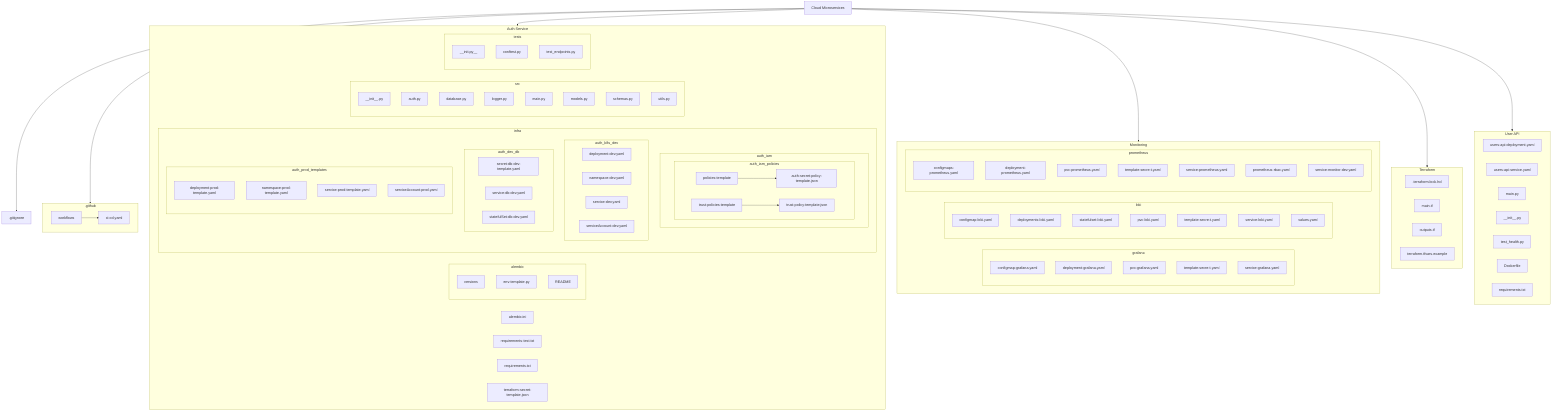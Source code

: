 flowchart TD
    cloud[Cloud Microservices]

    subgraph github[".github"]
        workflows --> ci_cd[ci-cd.yaml]
    end

    subgraph auth_service["Auth Service"]
        subgraph alembic
            versions[versions]
            env_template[env-template.py]
            readme_alembic[README]
        end
        subgraph infra
            subgraph auth_iam
                subgraph auth_iam_policies
                    policies_template[policies-template]
                    auth_secret_policy[auth-secret-policy-template.json]
                    trust_policies[trust-policies-template]
                    trust_policy[trust-policy-template.json]
                    policies_template --> auth_secret_policy
                    trust_policies --> trust_policy
                end
            end
            subgraph auth_k8s_dev
                deployment_dev[deployment-dev.yaml]
                namespace_dev[namespace-dev.yaml]
                service_dev[service-dev.yaml]
                serviceAccount_dev[serviceAccount-dev.yaml]
            end
            subgraph auth_dev_db
                secret_db[secret-db-dev-template.yaml]
                service_db[service-db-dev.yaml]
                statefulset_db[statefulSet-db-dev.yaml]
            end
            subgraph auth_prod_templates
                deployment_prod[deployment-prod-template.yaml]
                namespace_prod[namespace-prod-template.yaml]
                service_prod[service-prod-template.yaml]
                serviceAccount_prod[serviceAccount-prod.yaml]
            end
        end
        subgraph src
            init_src[__init__.py]
            auth_py[auth.py]
            database_py[database.py]
            logger_py[logger.py]
            main_py[main.py]
            models_py[models.py]
            schemas_py[schemas.py]
            utils_py[utils.py]
        end
        subgraph tests
            init_tests[__init.py__]
            conftest[conftest.py]
            test_endpoints[test_endpoints.py]
        end
        alembic_ini[alembic.ini]
        requirements_test[requirements-test.txt]
        requirements[requirements.txt]
        terraform_secret[terraform-secret-template.json]
    end

    subgraph monitoring["Monitoring"]
        subgraph grafana
            configmap_grafana[configmap-grafana.yaml]
            deployment_grafana[deployment-grafana.yaml]
            pvc_grafana[pvc-grafana.yaml]
            secret_grafana[template-secre-t.yaml]
            service_grafana[service-grafana.yaml]
        end
        subgraph loki
            configmap_loki[configmap-loki.yaml]
            deployment_loki[deployments-loki.yaml]
            statefulset_loki[statefulset-loki.yaml]
            pvc_loki[pvc-loki.yaml]
            secret_loki[template-secre-t.yaml]
            service_loki[service-loki.yaml]
            values_loki[values.yaml]
        end
        subgraph prometheus
            configmaps_prometheus[configmaps-prometheus.yaml]
            deployment_prometheus[deployment-prometheus.yaml]
            pvc_prometheus[pvc-prometheus.yaml]
            secret_prometheus[template-secre-t.yaml]
            service_prometheus[service-prometheus.yaml]
            prometheus_rbac[prometheus-rbac.yaml]
            service_monitor[service-monitor-dev.yaml]
        end
    end

    subgraph terraform["Terraform"]
        terraform_lock[.terraform.lock.hcl]
        main_tf[main.tf]
        outputs_tf[outputs.tf]
        tfvars_example[terraform.tfvars.example]
    end

    subgraph user_api["User API"]
        deployment_users[users-api-deployment.yaml]
        service_users[users-api-service.yaml]
        main_user[main.py]
        init_user[__init__.py]
        test_health[test_health.py]
        dockerfile[Dockerfile]
        requirements_user[requirements.txt]
    end

    cloud --> github
    cloud --> auth_service
    cloud --> monitoring
    cloud --> terraform
    cloud --> user_api
    cloud --> gitignore[.gitignore]
